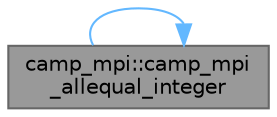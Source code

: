 digraph "camp_mpi::camp_mpi_allequal_integer"
{
 // LATEX_PDF_SIZE
  bgcolor="transparent";
  edge [fontname=Helvetica,fontsize=10,labelfontname=Helvetica,labelfontsize=10];
  node [fontname=Helvetica,fontsize=10,shape=box,height=0.2,width=0.4];
  rankdir="RL";
  Node1 [label="camp_mpi::camp_mpi\l_allequal_integer",height=0.2,width=0.4,color="gray40", fillcolor="grey60", style="filled", fontcolor="black",tooltip="Returns whether all processors have the same value."];
  Node1 -> Node1 [dir="back",color="steelblue1",style="solid"];
}

